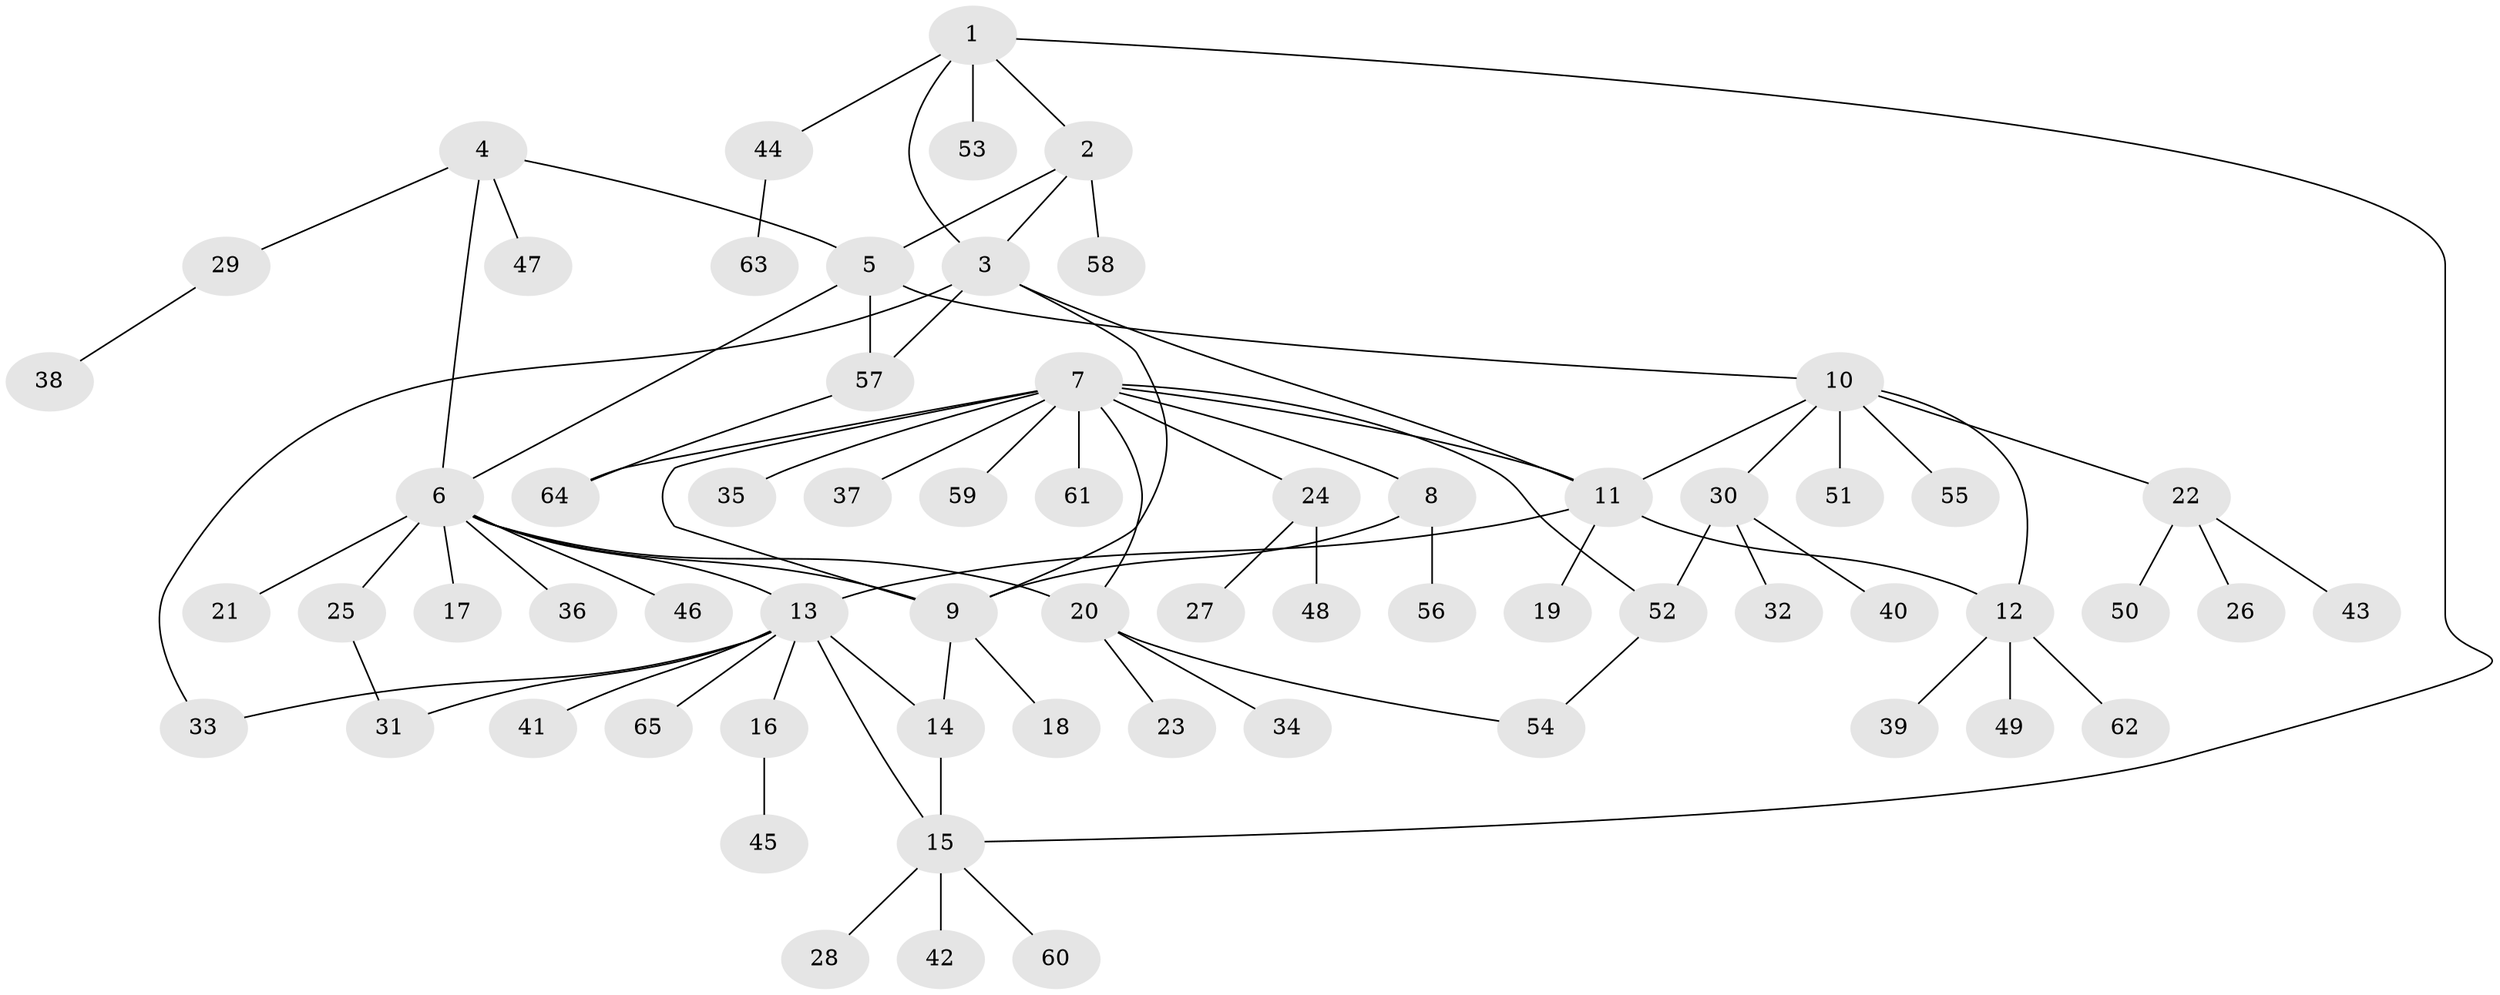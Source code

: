// coarse degree distribution, {6: 0.15, 1: 0.4, 2: 0.1, 3: 0.2, 4: 0.05, 7: 0.1}
// Generated by graph-tools (version 1.1) at 2025/37/03/04/25 23:37:40]
// undirected, 65 vertices, 82 edges
graph export_dot {
  node [color=gray90,style=filled];
  1;
  2;
  3;
  4;
  5;
  6;
  7;
  8;
  9;
  10;
  11;
  12;
  13;
  14;
  15;
  16;
  17;
  18;
  19;
  20;
  21;
  22;
  23;
  24;
  25;
  26;
  27;
  28;
  29;
  30;
  31;
  32;
  33;
  34;
  35;
  36;
  37;
  38;
  39;
  40;
  41;
  42;
  43;
  44;
  45;
  46;
  47;
  48;
  49;
  50;
  51;
  52;
  53;
  54;
  55;
  56;
  57;
  58;
  59;
  60;
  61;
  62;
  63;
  64;
  65;
  1 -- 2;
  1 -- 3;
  1 -- 15;
  1 -- 44;
  1 -- 53;
  2 -- 3;
  2 -- 5;
  2 -- 58;
  3 -- 9;
  3 -- 11;
  3 -- 33;
  3 -- 57;
  4 -- 5;
  4 -- 6;
  4 -- 29;
  4 -- 47;
  5 -- 6;
  5 -- 10;
  5 -- 57;
  6 -- 9;
  6 -- 13;
  6 -- 17;
  6 -- 20;
  6 -- 21;
  6 -- 25;
  6 -- 36;
  6 -- 46;
  7 -- 8;
  7 -- 9;
  7 -- 11;
  7 -- 20;
  7 -- 24;
  7 -- 35;
  7 -- 37;
  7 -- 52;
  7 -- 59;
  7 -- 61;
  7 -- 64;
  8 -- 9;
  8 -- 56;
  9 -- 14;
  9 -- 18;
  10 -- 11;
  10 -- 12;
  10 -- 22;
  10 -- 30;
  10 -- 51;
  10 -- 55;
  11 -- 12;
  11 -- 13;
  11 -- 19;
  12 -- 39;
  12 -- 49;
  12 -- 62;
  13 -- 14;
  13 -- 15;
  13 -- 16;
  13 -- 31;
  13 -- 33;
  13 -- 41;
  13 -- 65;
  14 -- 15;
  15 -- 28;
  15 -- 42;
  15 -- 60;
  16 -- 45;
  20 -- 23;
  20 -- 34;
  20 -- 54;
  22 -- 26;
  22 -- 43;
  22 -- 50;
  24 -- 27;
  24 -- 48;
  25 -- 31;
  29 -- 38;
  30 -- 32;
  30 -- 40;
  30 -- 52;
  44 -- 63;
  52 -- 54;
  57 -- 64;
}
